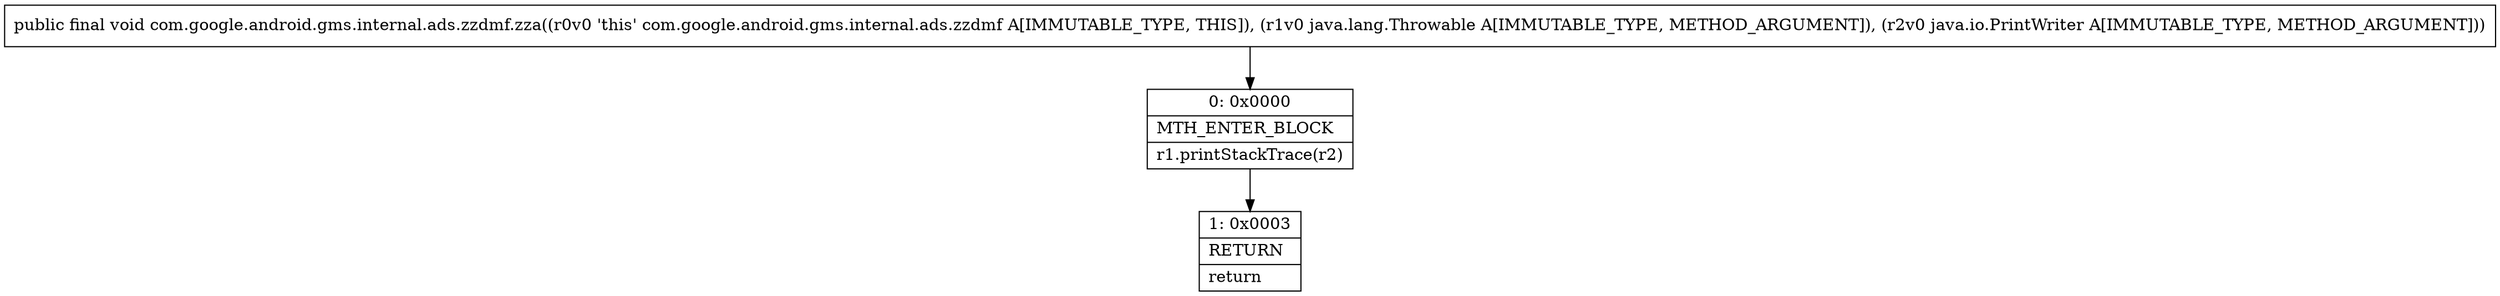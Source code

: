 digraph "CFG forcom.google.android.gms.internal.ads.zzdmf.zza(Ljava\/lang\/Throwable;Ljava\/io\/PrintWriter;)V" {
Node_0 [shape=record,label="{0\:\ 0x0000|MTH_ENTER_BLOCK\l|r1.printStackTrace(r2)\l}"];
Node_1 [shape=record,label="{1\:\ 0x0003|RETURN\l|return\l}"];
MethodNode[shape=record,label="{public final void com.google.android.gms.internal.ads.zzdmf.zza((r0v0 'this' com.google.android.gms.internal.ads.zzdmf A[IMMUTABLE_TYPE, THIS]), (r1v0 java.lang.Throwable A[IMMUTABLE_TYPE, METHOD_ARGUMENT]), (r2v0 java.io.PrintWriter A[IMMUTABLE_TYPE, METHOD_ARGUMENT])) }"];
MethodNode -> Node_0;
Node_0 -> Node_1;
}

